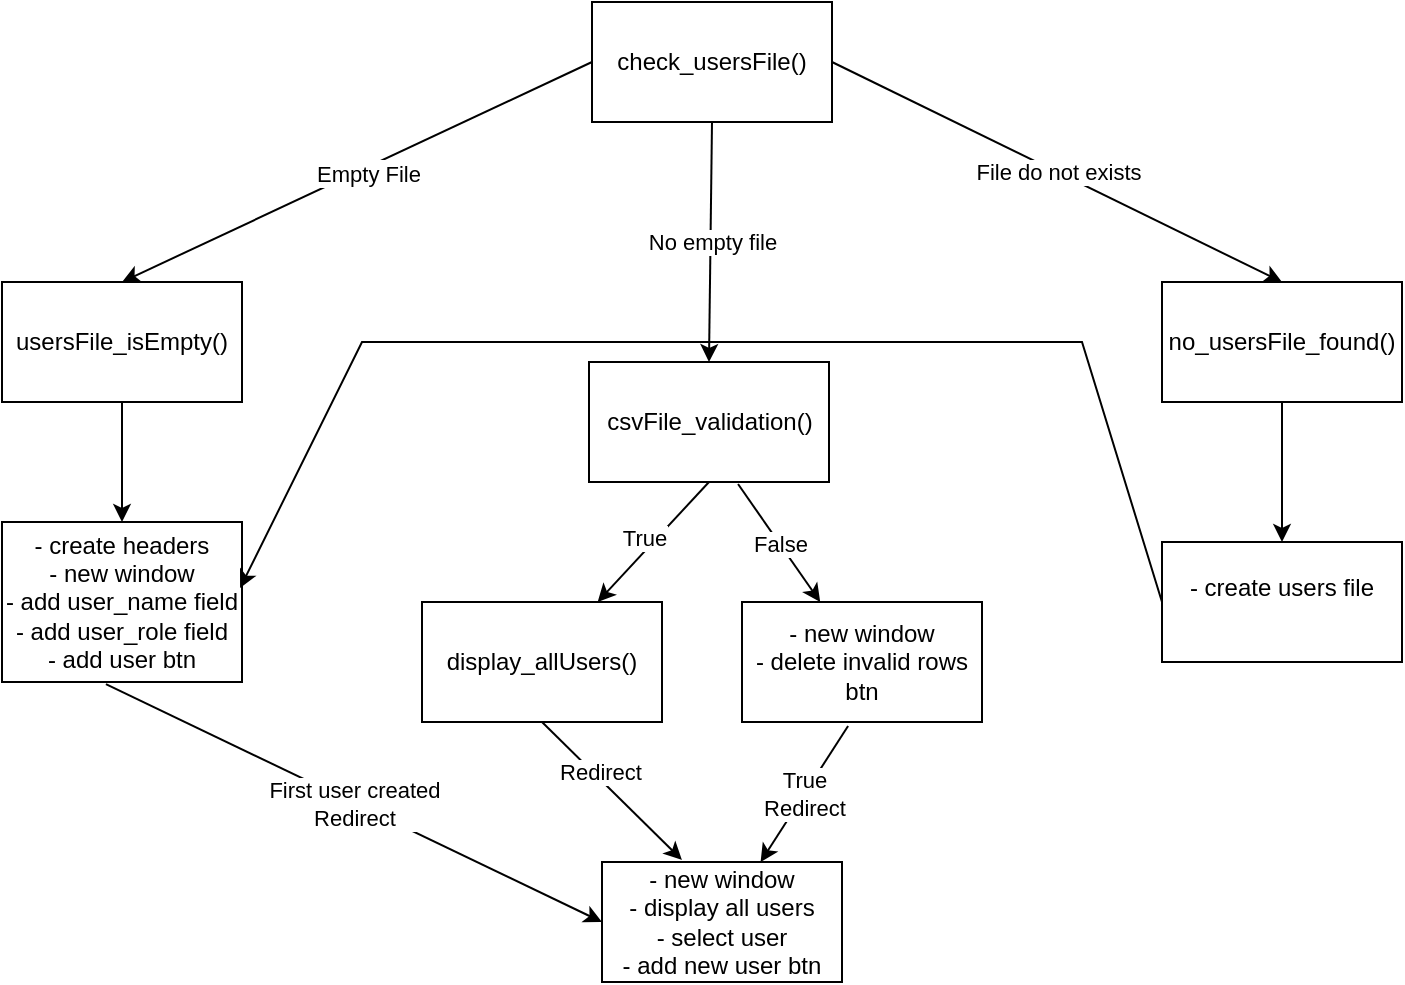 <mxfile version="27.0.4">
  <diagram name="Page-1" id="XcxaOrHwe6Fg6j4scY8K">
    <mxGraphModel dx="976" dy="565" grid="1" gridSize="10" guides="1" tooltips="1" connect="1" arrows="1" fold="1" page="1" pageScale="1" pageWidth="827" pageHeight="1169" math="0" shadow="0">
      <root>
        <mxCell id="0" />
        <mxCell id="1" parent="0" />
        <mxCell id="BvDjOb6NQUzLGwvD0qIP-2" value="check_usersFile()" style="rounded=0;whiteSpace=wrap;html=1;" vertex="1" parent="1">
          <mxGeometry x="355" width="120" height="60" as="geometry" />
        </mxCell>
        <mxCell id="BvDjOb6NQUzLGwvD0qIP-3" value="usersFile_isEmpty()" style="rounded=0;whiteSpace=wrap;html=1;" vertex="1" parent="1">
          <mxGeometry x="60" y="140" width="120" height="60" as="geometry" />
        </mxCell>
        <mxCell id="BvDjOb6NQUzLGwvD0qIP-4" value="csvFile_validation()" style="rounded=0;whiteSpace=wrap;html=1;" vertex="1" parent="1">
          <mxGeometry x="353.5" y="180" width="120" height="60" as="geometry" />
        </mxCell>
        <mxCell id="BvDjOb6NQUzLGwvD0qIP-5" value="no_usersFile_found()" style="rounded=0;whiteSpace=wrap;html=1;" vertex="1" parent="1">
          <mxGeometry x="640" y="140" width="120" height="60" as="geometry" />
        </mxCell>
        <mxCell id="BvDjOb6NQUzLGwvD0qIP-7" value="" style="endArrow=classic;html=1;rounded=0;entryX=0.5;entryY=0;entryDx=0;entryDy=0;exitX=0;exitY=0.5;exitDx=0;exitDy=0;" edge="1" parent="1" source="BvDjOb6NQUzLGwvD0qIP-2" target="BvDjOb6NQUzLGwvD0qIP-3">
          <mxGeometry relative="1" as="geometry">
            <mxPoint x="350" y="30" as="sourcePoint" />
            <mxPoint x="190" y="80" as="targetPoint" />
          </mxGeometry>
        </mxCell>
        <mxCell id="BvDjOb6NQUzLGwvD0qIP-8" value="Label" style="edgeLabel;resizable=0;html=1;;align=center;verticalAlign=middle;" connectable="0" vertex="1" parent="BvDjOb6NQUzLGwvD0qIP-7">
          <mxGeometry relative="1" as="geometry" />
        </mxCell>
        <mxCell id="BvDjOb6NQUzLGwvD0qIP-9" value="Empty File" style="edgeLabel;html=1;align=center;verticalAlign=middle;resizable=0;points=[];" vertex="1" connectable="0" parent="BvDjOb6NQUzLGwvD0qIP-7">
          <mxGeometry x="-0.038" y="3" relative="1" as="geometry">
            <mxPoint as="offset" />
          </mxGeometry>
        </mxCell>
        <mxCell id="BvDjOb6NQUzLGwvD0qIP-10" value="" style="endArrow=classic;html=1;rounded=0;exitX=0.5;exitY=1;exitDx=0;exitDy=0;entryX=0.5;entryY=0;entryDx=0;entryDy=0;" edge="1" parent="1" source="BvDjOb6NQUzLGwvD0qIP-2" target="BvDjOb6NQUzLGwvD0qIP-4">
          <mxGeometry relative="1" as="geometry">
            <mxPoint x="330" y="270" as="sourcePoint" />
            <mxPoint x="490" y="270" as="targetPoint" />
          </mxGeometry>
        </mxCell>
        <mxCell id="BvDjOb6NQUzLGwvD0qIP-11" value="No empty file" style="edgeLabel;resizable=0;html=1;;align=center;verticalAlign=middle;" connectable="0" vertex="1" parent="BvDjOb6NQUzLGwvD0qIP-10">
          <mxGeometry relative="1" as="geometry" />
        </mxCell>
        <mxCell id="BvDjOb6NQUzLGwvD0qIP-14" value="" style="endArrow=classic;html=1;rounded=0;exitX=1;exitY=0.5;exitDx=0;exitDy=0;entryX=0.5;entryY=0;entryDx=0;entryDy=0;" edge="1" parent="1" source="BvDjOb6NQUzLGwvD0qIP-2" target="BvDjOb6NQUzLGwvD0qIP-5">
          <mxGeometry relative="1" as="geometry">
            <mxPoint x="330" y="270" as="sourcePoint" />
            <mxPoint x="490" y="270" as="targetPoint" />
          </mxGeometry>
        </mxCell>
        <mxCell id="BvDjOb6NQUzLGwvD0qIP-15" value="File do not exists" style="edgeLabel;resizable=0;html=1;;align=center;verticalAlign=middle;" connectable="0" vertex="1" parent="BvDjOb6NQUzLGwvD0qIP-14">
          <mxGeometry relative="1" as="geometry" />
        </mxCell>
        <mxCell id="BvDjOb6NQUzLGwvD0qIP-18" value="" style="endArrow=classic;html=1;rounded=0;exitX=0.5;exitY=1;exitDx=0;exitDy=0;" edge="1" parent="1" source="BvDjOb6NQUzLGwvD0qIP-4" target="BvDjOb6NQUzLGwvD0qIP-21">
          <mxGeometry relative="1" as="geometry">
            <mxPoint x="330" y="270" as="sourcePoint" />
            <mxPoint x="415" y="200" as="targetPoint" />
          </mxGeometry>
        </mxCell>
        <mxCell id="BvDjOb6NQUzLGwvD0qIP-22" value="True" style="edgeLabel;html=1;align=center;verticalAlign=middle;resizable=0;points=[];" vertex="1" connectable="0" parent="BvDjOb6NQUzLGwvD0qIP-18">
          <mxGeometry x="0.05" y="-5" relative="1" as="geometry">
            <mxPoint as="offset" />
          </mxGeometry>
        </mxCell>
        <mxCell id="BvDjOb6NQUzLGwvD0qIP-21" value="display_allUsers()" style="rounded=0;whiteSpace=wrap;html=1;" vertex="1" parent="1">
          <mxGeometry x="270" y="300" width="120" height="60" as="geometry" />
        </mxCell>
        <mxCell id="BvDjOb6NQUzLGwvD0qIP-23" value="" style="endArrow=classic;html=1;rounded=0;exitX=0.621;exitY=1.017;exitDx=0;exitDy=0;exitPerimeter=0;" edge="1" parent="1" source="BvDjOb6NQUzLGwvD0qIP-4" target="BvDjOb6NQUzLGwvD0qIP-26">
          <mxGeometry relative="1" as="geometry">
            <mxPoint x="430" y="250" as="sourcePoint" />
            <mxPoint x="480" y="200" as="targetPoint" />
          </mxGeometry>
        </mxCell>
        <mxCell id="BvDjOb6NQUzLGwvD0qIP-24" value="False" style="edgeLabel;resizable=0;html=1;;align=center;verticalAlign=middle;" connectable="0" vertex="1" parent="BvDjOb6NQUzLGwvD0qIP-23">
          <mxGeometry relative="1" as="geometry" />
        </mxCell>
        <mxCell id="BvDjOb6NQUzLGwvD0qIP-26" value="- new window&lt;div&gt;- delete invalid rows btn&lt;/div&gt;" style="rounded=0;whiteSpace=wrap;html=1;" vertex="1" parent="1">
          <mxGeometry x="430" y="300" width="120" height="60" as="geometry" />
        </mxCell>
        <mxCell id="BvDjOb6NQUzLGwvD0qIP-27" value="" style="endArrow=classic;html=1;rounded=0;exitX=0.5;exitY=1;exitDx=0;exitDy=0;entryX=0.333;entryY=-0.017;entryDx=0;entryDy=0;entryPerimeter=0;" edge="1" parent="1" source="BvDjOb6NQUzLGwvD0qIP-21" target="BvDjOb6NQUzLGwvD0qIP-34">
          <mxGeometry relative="1" as="geometry">
            <mxPoint x="300" y="330" as="sourcePoint" />
            <mxPoint x="380" y="300" as="targetPoint" />
          </mxGeometry>
        </mxCell>
        <mxCell id="BvDjOb6NQUzLGwvD0qIP-47" value="Redirect" style="edgeLabel;html=1;align=center;verticalAlign=middle;resizable=0;points=[];" vertex="1" connectable="0" parent="BvDjOb6NQUzLGwvD0qIP-27">
          <mxGeometry x="-0.222" y="3" relative="1" as="geometry">
            <mxPoint as="offset" />
          </mxGeometry>
        </mxCell>
        <mxCell id="BvDjOb6NQUzLGwvD0qIP-31" value="" style="endArrow=classic;html=1;rounded=0;exitX=0.442;exitY=1.033;exitDx=0;exitDy=0;exitPerimeter=0;" edge="1" parent="1" source="BvDjOb6NQUzLGwvD0qIP-26" target="BvDjOb6NQUzLGwvD0qIP-34">
          <mxGeometry relative="1" as="geometry">
            <mxPoint x="430" y="300" as="sourcePoint" />
            <mxPoint x="440" y="300" as="targetPoint" />
            <Array as="points" />
          </mxGeometry>
        </mxCell>
        <mxCell id="BvDjOb6NQUzLGwvD0qIP-32" value="True&lt;div&gt;Redirect&lt;/div&gt;" style="edgeLabel;resizable=0;html=1;;align=center;verticalAlign=middle;" connectable="0" vertex="1" parent="BvDjOb6NQUzLGwvD0qIP-31">
          <mxGeometry relative="1" as="geometry" />
        </mxCell>
        <mxCell id="BvDjOb6NQUzLGwvD0qIP-34" value="- new window&lt;div&gt;- display all users&lt;/div&gt;&lt;div&gt;- select user&lt;/div&gt;&lt;div&gt;- add new user btn&lt;/div&gt;" style="rounded=0;whiteSpace=wrap;html=1;" vertex="1" parent="1">
          <mxGeometry x="360" y="430" width="120" height="60" as="geometry" />
        </mxCell>
        <mxCell id="BvDjOb6NQUzLGwvD0qIP-35" value="" style="endArrow=classic;html=1;rounded=0;exitX=0.5;exitY=1;exitDx=0;exitDy=0;" edge="1" parent="1" source="BvDjOb6NQUzLGwvD0qIP-3" target="BvDjOb6NQUzLGwvD0qIP-37">
          <mxGeometry relative="1" as="geometry">
            <mxPoint x="360" y="270" as="sourcePoint" />
            <mxPoint x="120" y="200" as="targetPoint" />
          </mxGeometry>
        </mxCell>
        <mxCell id="BvDjOb6NQUzLGwvD0qIP-37" value="- create headers&lt;div&gt;- new window&lt;/div&gt;&lt;div&gt;- add user_name field&lt;/div&gt;&lt;div&gt;- add user_role field&lt;br&gt;&lt;div&gt;- add user btn&lt;/div&gt;&lt;/div&gt;" style="rounded=0;whiteSpace=wrap;html=1;" vertex="1" parent="1">
          <mxGeometry x="60" y="260" width="120" height="80" as="geometry" />
        </mxCell>
        <mxCell id="BvDjOb6NQUzLGwvD0qIP-39" value="" style="endArrow=classic;html=1;rounded=0;exitX=0.433;exitY=1.013;exitDx=0;exitDy=0;exitPerimeter=0;entryX=0;entryY=0.5;entryDx=0;entryDy=0;" edge="1" parent="1" source="BvDjOb6NQUzLGwvD0qIP-37" target="BvDjOb6NQUzLGwvD0qIP-34">
          <mxGeometry relative="1" as="geometry">
            <mxPoint x="360" y="270" as="sourcePoint" />
            <mxPoint x="460" y="270" as="targetPoint" />
          </mxGeometry>
        </mxCell>
        <mxCell id="BvDjOb6NQUzLGwvD0qIP-40" value="First user created&lt;div&gt;Redirect&lt;/div&gt;" style="edgeLabel;resizable=0;html=1;;align=center;verticalAlign=middle;" connectable="0" vertex="1" parent="BvDjOb6NQUzLGwvD0qIP-39">
          <mxGeometry relative="1" as="geometry" />
        </mxCell>
        <mxCell id="BvDjOb6NQUzLGwvD0qIP-42" value="" style="endArrow=classic;html=1;rounded=0;exitX=0.5;exitY=1;exitDx=0;exitDy=0;" edge="1" parent="1" source="BvDjOb6NQUzLGwvD0qIP-5" target="BvDjOb6NQUzLGwvD0qIP-44">
          <mxGeometry relative="1" as="geometry">
            <mxPoint x="360" y="270" as="sourcePoint" />
            <mxPoint x="700" y="190" as="targetPoint" />
          </mxGeometry>
        </mxCell>
        <mxCell id="BvDjOb6NQUzLGwvD0qIP-44" value="- create users file&lt;div&gt;&lt;br&gt;&lt;/div&gt;" style="rounded=0;whiteSpace=wrap;html=1;" vertex="1" parent="1">
          <mxGeometry x="640" y="270" width="120" height="60" as="geometry" />
        </mxCell>
        <mxCell id="BvDjOb6NQUzLGwvD0qIP-45" value="" style="endArrow=classic;html=1;rounded=0;exitX=0;exitY=0.5;exitDx=0;exitDy=0;entryX=0.992;entryY=0.413;entryDx=0;entryDy=0;entryPerimeter=0;" edge="1" parent="1" source="BvDjOb6NQUzLGwvD0qIP-44" target="BvDjOb6NQUzLGwvD0qIP-37">
          <mxGeometry relative="1" as="geometry">
            <mxPoint x="360" y="270" as="sourcePoint" />
            <mxPoint x="460" y="270" as="targetPoint" />
            <Array as="points">
              <mxPoint x="600" y="170" />
              <mxPoint x="240" y="170" />
            </Array>
          </mxGeometry>
        </mxCell>
      </root>
    </mxGraphModel>
  </diagram>
</mxfile>
